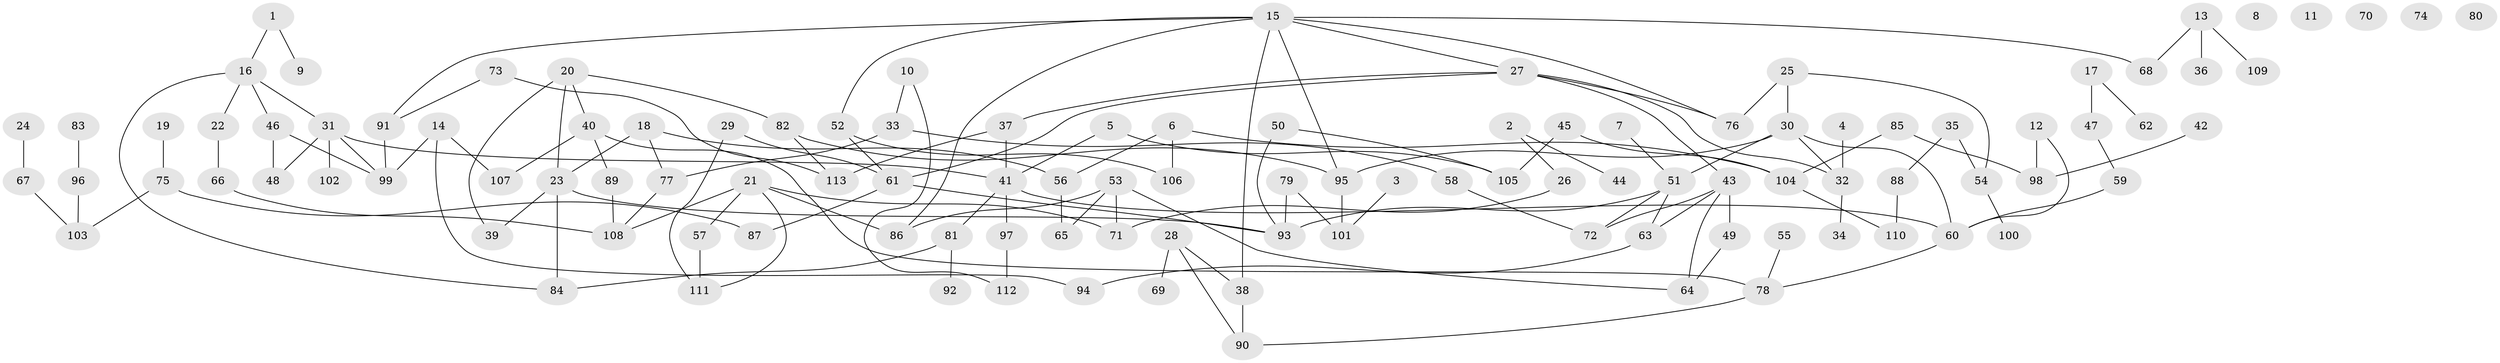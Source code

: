 // coarse degree distribution, {1: 0.2, 0: 0.1111111111111111, 7: 0.044444444444444446, 4: 0.13333333333333333, 3: 0.15555555555555556, 2: 0.28888888888888886, 6: 0.022222222222222223, 5: 0.022222222222222223, 17: 0.022222222222222223}
// Generated by graph-tools (version 1.1) at 2025/42/03/04/25 21:42:44]
// undirected, 113 vertices, 146 edges
graph export_dot {
graph [start="1"]
  node [color=gray90,style=filled];
  1;
  2;
  3;
  4;
  5;
  6;
  7;
  8;
  9;
  10;
  11;
  12;
  13;
  14;
  15;
  16;
  17;
  18;
  19;
  20;
  21;
  22;
  23;
  24;
  25;
  26;
  27;
  28;
  29;
  30;
  31;
  32;
  33;
  34;
  35;
  36;
  37;
  38;
  39;
  40;
  41;
  42;
  43;
  44;
  45;
  46;
  47;
  48;
  49;
  50;
  51;
  52;
  53;
  54;
  55;
  56;
  57;
  58;
  59;
  60;
  61;
  62;
  63;
  64;
  65;
  66;
  67;
  68;
  69;
  70;
  71;
  72;
  73;
  74;
  75;
  76;
  77;
  78;
  79;
  80;
  81;
  82;
  83;
  84;
  85;
  86;
  87;
  88;
  89;
  90;
  91;
  92;
  93;
  94;
  95;
  96;
  97;
  98;
  99;
  100;
  101;
  102;
  103;
  104;
  105;
  106;
  107;
  108;
  109;
  110;
  111;
  112;
  113;
  1 -- 9;
  1 -- 16;
  2 -- 26;
  2 -- 44;
  3 -- 101;
  4 -- 32;
  5 -- 41;
  5 -- 105;
  6 -- 56;
  6 -- 104;
  6 -- 106;
  7 -- 51;
  10 -- 33;
  10 -- 112;
  12 -- 60;
  12 -- 98;
  13 -- 36;
  13 -- 68;
  13 -- 109;
  14 -- 94;
  14 -- 99;
  14 -- 107;
  15 -- 27;
  15 -- 38;
  15 -- 52;
  15 -- 68;
  15 -- 76;
  15 -- 86;
  15 -- 91;
  15 -- 95;
  16 -- 22;
  16 -- 31;
  16 -- 46;
  16 -- 84;
  17 -- 47;
  17 -- 62;
  18 -- 23;
  18 -- 56;
  18 -- 77;
  19 -- 75;
  20 -- 23;
  20 -- 39;
  20 -- 40;
  20 -- 82;
  21 -- 57;
  21 -- 71;
  21 -- 86;
  21 -- 108;
  21 -- 111;
  22 -- 66;
  23 -- 39;
  23 -- 84;
  23 -- 93;
  24 -- 67;
  25 -- 30;
  25 -- 54;
  25 -- 76;
  26 -- 71;
  27 -- 32;
  27 -- 37;
  27 -- 43;
  27 -- 61;
  27 -- 76;
  28 -- 38;
  28 -- 69;
  28 -- 90;
  29 -- 61;
  29 -- 111;
  30 -- 32;
  30 -- 51;
  30 -- 60;
  30 -- 95;
  31 -- 41;
  31 -- 48;
  31 -- 99;
  31 -- 102;
  32 -- 34;
  33 -- 58;
  33 -- 77;
  35 -- 54;
  35 -- 88;
  37 -- 41;
  37 -- 113;
  38 -- 90;
  40 -- 78;
  40 -- 89;
  40 -- 107;
  41 -- 60;
  41 -- 81;
  41 -- 97;
  42 -- 98;
  43 -- 49;
  43 -- 63;
  43 -- 64;
  43 -- 72;
  45 -- 104;
  45 -- 105;
  46 -- 48;
  46 -- 99;
  47 -- 59;
  49 -- 64;
  50 -- 93;
  50 -- 105;
  51 -- 63;
  51 -- 72;
  51 -- 93;
  52 -- 61;
  52 -- 106;
  53 -- 64;
  53 -- 65;
  53 -- 71;
  53 -- 86;
  54 -- 100;
  55 -- 78;
  56 -- 65;
  57 -- 111;
  58 -- 72;
  59 -- 60;
  60 -- 78;
  61 -- 87;
  61 -- 93;
  63 -- 94;
  66 -- 108;
  67 -- 103;
  73 -- 91;
  73 -- 113;
  75 -- 87;
  75 -- 103;
  77 -- 108;
  78 -- 90;
  79 -- 93;
  79 -- 101;
  81 -- 84;
  81 -- 92;
  82 -- 95;
  82 -- 113;
  83 -- 96;
  85 -- 98;
  85 -- 104;
  88 -- 110;
  89 -- 108;
  91 -- 99;
  95 -- 101;
  96 -- 103;
  97 -- 112;
  104 -- 110;
}
